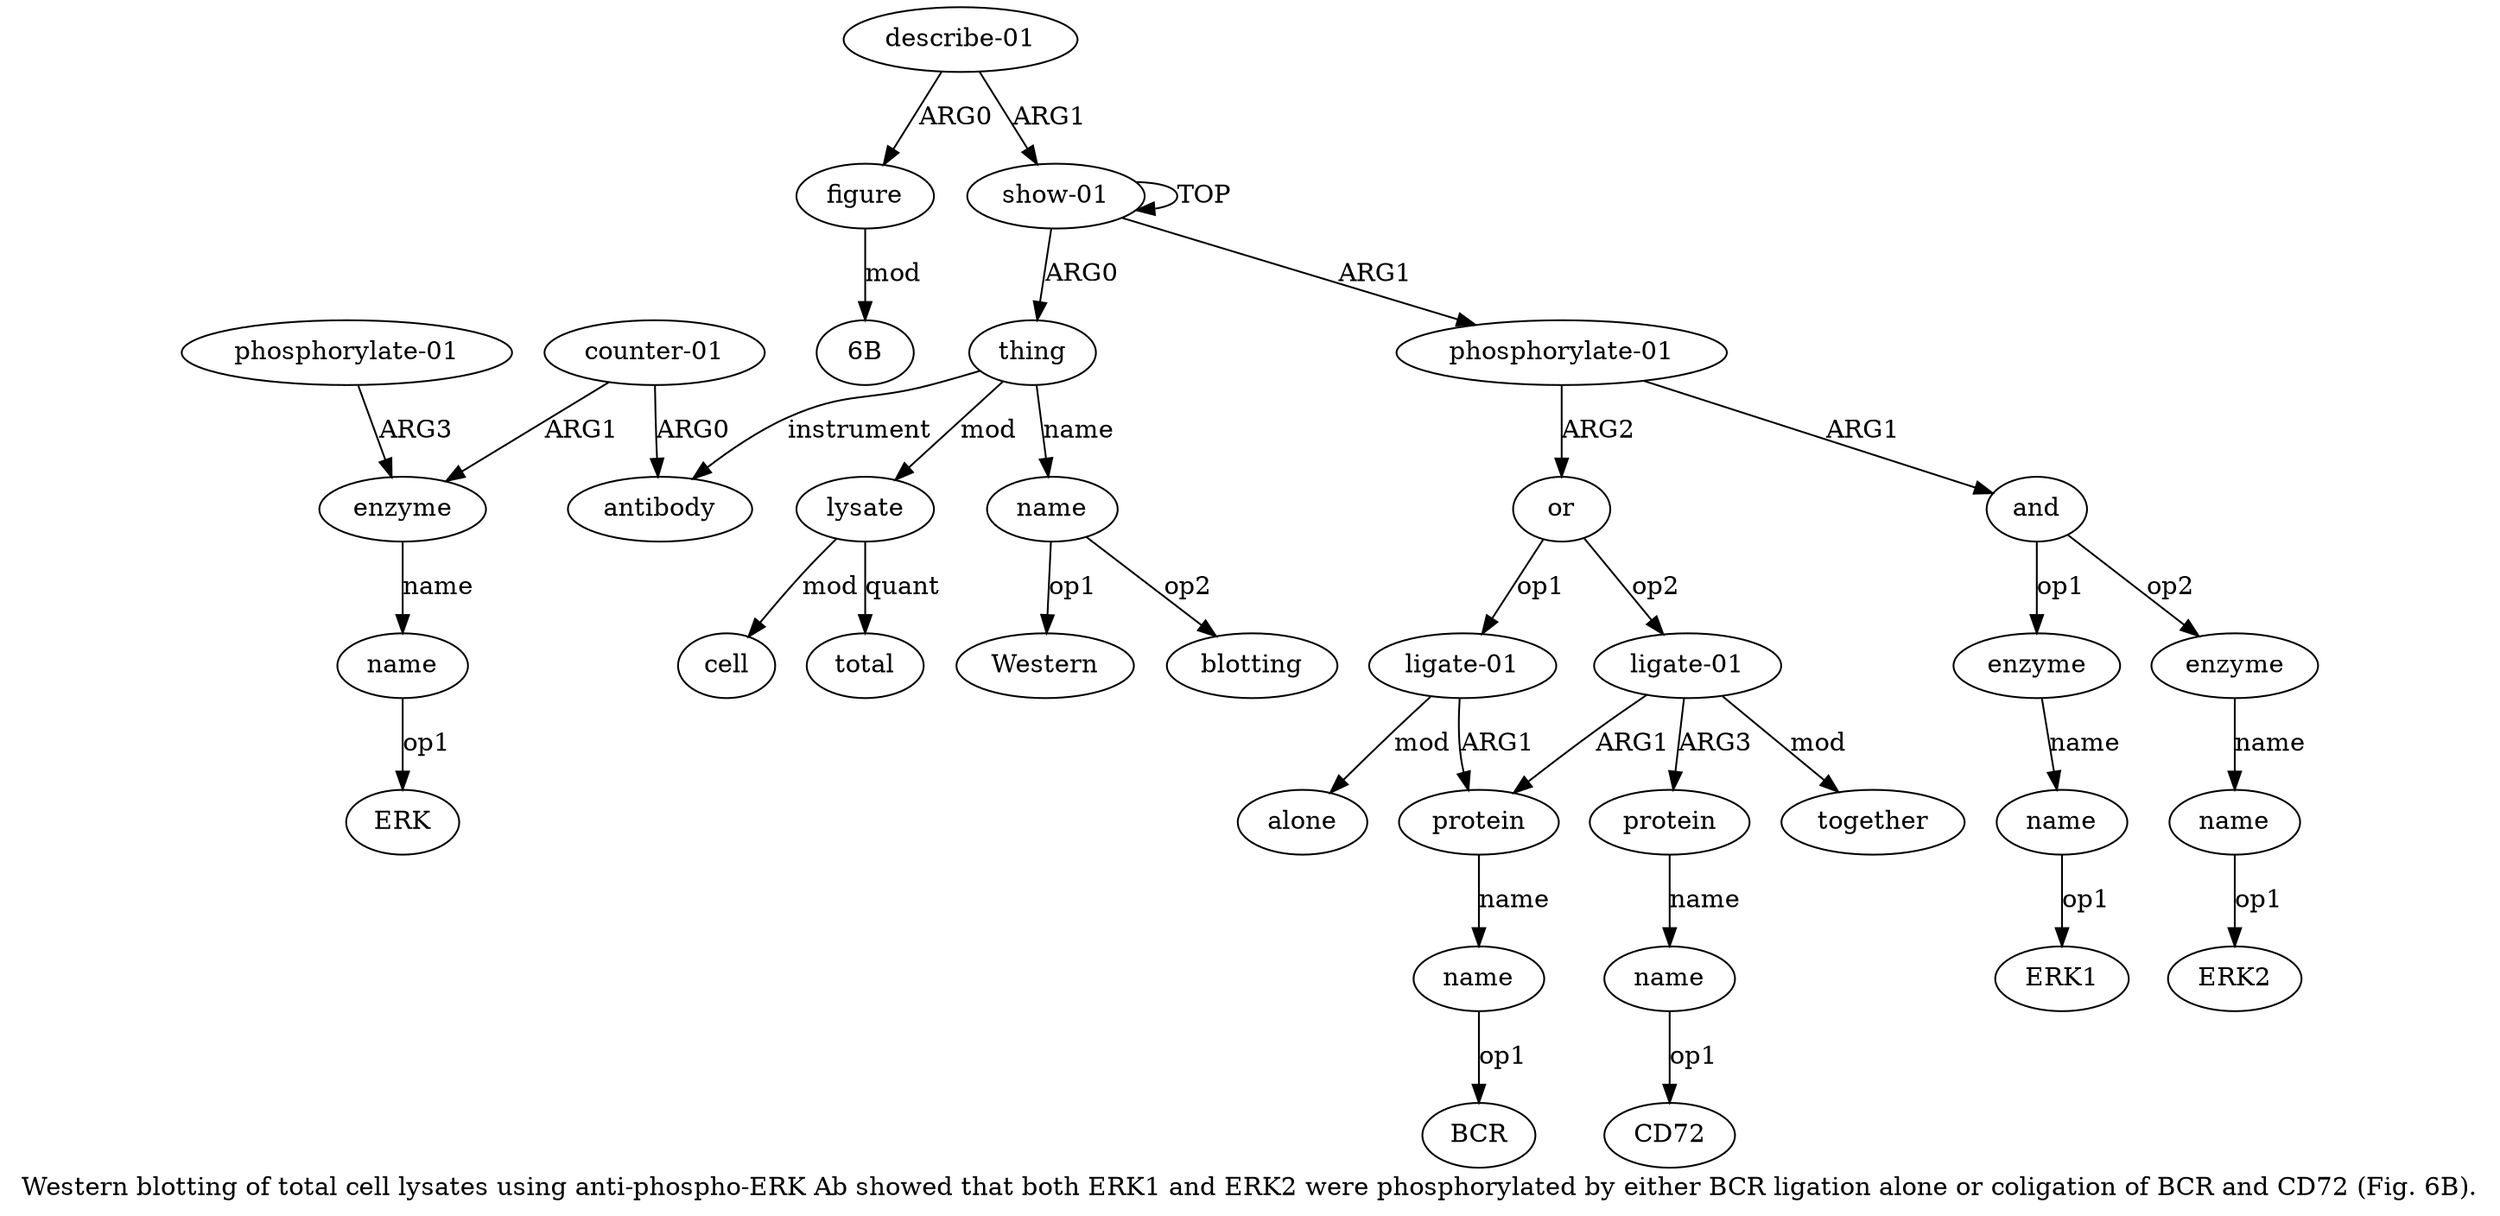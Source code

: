 digraph  {
	graph [label="Western blotting of total cell lysates using anti-phospho-ERK Ab showed that both ERK1 and ERK2 were phosphorylated by either BCR \
ligation alone or coligation of BCR and CD72 (Fig. 6B)."];
	node [label="\N"];
	a20	 [color=black,
		gold_ind=20,
		gold_label=name,
		label=name,
		test_ind=20,
		test_label=name];
	"a20 BCR"	 [color=black,
		gold_ind=-1,
		gold_label=BCR,
		label=BCR,
		test_ind=-1,
		test_label=BCR];
	a20 -> "a20 BCR" [key=0,
	color=black,
	gold_label=op1,
	label=op1,
	test_label=op1];
a21 [color=black,
	gold_ind=21,
	gold_label=alone,
	label=alone,
	test_ind=21,
	test_label=alone];
a22 [color=black,
	gold_ind=22,
	gold_label="ligate-01",
	label="ligate-01",
	test_ind=22,
	test_label="ligate-01"];
a23 [color=black,
	gold_ind=23,
	gold_label=protein,
	label=protein,
	test_ind=23,
	test_label=protein];
a22 -> a23 [key=0,
color=black,
gold_label=ARG3,
label=ARG3,
test_label=ARG3];
a25 [color=black,
gold_ind=25,
gold_label=together,
label=together,
test_ind=25,
test_label=together];
a22 -> a25 [key=0,
color=black,
gold_label=mod,
label=mod,
test_label=mod];
a19 [color=black,
gold_ind=19,
gold_label=protein,
label=protein,
test_ind=19,
test_label=protein];
a22 -> a19 [key=0,
color=black,
gold_label=ARG1,
label=ARG1,
test_label=ARG1];
a24 [color=black,
gold_ind=24,
gold_label=name,
label=name,
test_ind=24,
test_label=name];
a23 -> a24 [key=0,
color=black,
gold_label=name,
label=name,
test_label=name];
"a24 CD72" [color=black,
gold_ind=-1,
gold_label=CD72,
label=CD72,
test_ind=-1,
test_label=CD72];
a24 -> "a24 CD72" [key=0,
color=black,
gold_label=op1,
label=op1,
test_label=op1];
a26 [color=black,
gold_ind=26,
gold_label="describe-01",
label="describe-01",
test_ind=26,
test_label="describe-01"];
a27 [color=black,
gold_ind=27,
gold_label=figure,
label=figure,
test_ind=27,
test_label=figure];
a26 -> a27 [key=0,
color=black,
gold_label=ARG0,
label=ARG0,
test_label=ARG0];
a0 [color=black,
gold_ind=0,
gold_label="show-01",
label="show-01",
test_ind=0,
test_label="show-01"];
a26 -> a0 [key=0,
color=black,
gold_label=ARG1,
label=ARG1,
test_label=ARG1];
"a27 6B" [color=black,
gold_ind=-1,
gold_label="6B",
label="6B",
test_ind=-1,
test_label="6B"];
a27 -> "a27 6B" [key=0,
color=black,
gold_label=mod,
label=mod,
test_label=mod];
"a16 ERK2" [color=black,
gold_ind=-1,
gold_label=ERK2,
label=ERK2,
test_ind=-1,
test_label=ERK2];
"a2 blotting" [color=black,
gold_ind=-1,
gold_label=blotting,
label=blotting,
test_ind=-1,
test_label=blotting];
"a2 Western" [color=black,
gold_ind=-1,
gold_label=Western,
label=Western,
test_ind=-1,
test_label=Western];
a15 [color=black,
gold_ind=15,
gold_label=enzyme,
label=enzyme,
test_ind=15,
test_label=enzyme];
a16 [color=black,
gold_ind=16,
gold_label=name,
label=name,
test_ind=16,
test_label=name];
a15 -> a16 [key=0,
color=black,
gold_label=name,
label=name,
test_label=name];
a14 [color=black,
gold_ind=14,
gold_label=name,
label=name,
test_ind=14,
test_label=name];
"a14 ERK1" [color=black,
gold_ind=-1,
gold_label=ERK1,
label=ERK1,
test_ind=-1,
test_label=ERK1];
a14 -> "a14 ERK1" [key=0,
color=black,
gold_label=op1,
label=op1,
test_label=op1];
a17 [color=black,
gold_ind=17,
gold_label=or,
label=or,
test_ind=17,
test_label=or];
a17 -> a22 [key=0,
color=black,
gold_label=op2,
label=op2,
test_label=op2];
a18 [color=black,
gold_ind=18,
gold_label="ligate-01",
label="ligate-01",
test_ind=18,
test_label="ligate-01"];
a17 -> a18 [key=0,
color=black,
gold_label=op1,
label=op1,
test_label=op1];
a16 -> "a16 ERK2" [key=0,
color=black,
gold_label=op1,
label=op1,
test_label=op1];
a11 [color=black,
gold_ind=11,
gold_label="phosphorylate-01",
label="phosphorylate-01",
test_ind=11,
test_label="phosphorylate-01"];
a11 -> a17 [key=0,
color=black,
gold_label=ARG2,
label=ARG2,
test_label=ARG2];
a12 [color=black,
gold_ind=12,
gold_label=and,
label=and,
test_ind=12,
test_label=and];
a11 -> a12 [key=0,
color=black,
gold_label=ARG1,
label=ARG1,
test_label=ARG1];
a10 [color=black,
gold_ind=10,
gold_label="phosphorylate-01",
label="phosphorylate-01",
test_ind=10,
test_label="phosphorylate-01"];
a8 [color=black,
gold_ind=8,
gold_label=enzyme,
label=enzyme,
test_ind=8,
test_label=enzyme];
a10 -> a8 [key=0,
color=black,
gold_label=ARG3,
label=ARG3,
test_label=ARG3];
a13 [color=black,
gold_ind=13,
gold_label=enzyme,
label=enzyme,
test_ind=13,
test_label=enzyme];
a13 -> a14 [key=0,
color=black,
gold_label=name,
label=name,
test_label=name];
a12 -> a15 [key=0,
color=black,
gold_label=op2,
label=op2,
test_label=op2];
a12 -> a13 [key=0,
color=black,
gold_label=op1,
label=op1,
test_label=op1];
a19 -> a20 [key=0,
color=black,
gold_label=name,
label=name,
test_label=name];
a18 -> a21 [key=0,
color=black,
gold_label=mod,
label=mod,
test_label=mod];
a18 -> a19 [key=0,
color=black,
gold_label=ARG1,
label=ARG1,
test_label=ARG1];
a1 [color=black,
gold_ind=1,
gold_label=thing,
label=thing,
test_ind=1,
test_label=thing];
a3 [color=black,
gold_ind=3,
gold_label=lysate,
label=lysate,
test_ind=3,
test_label=lysate];
a1 -> a3 [key=0,
color=black,
gold_label=mod,
label=mod,
test_label=mod];
a2 [color=black,
gold_ind=2,
gold_label=name,
label=name,
test_ind=2,
test_label=name];
a1 -> a2 [key=0,
color=black,
gold_label=name,
label=name,
test_label=name];
a6 [color=black,
gold_ind=6,
gold_label=antibody,
label=antibody,
test_ind=6,
test_label=antibody];
a1 -> a6 [key=0,
color=black,
gold_label=instrument,
label=instrument,
test_label=instrument];
a0 -> a11 [key=0,
color=black,
gold_label=ARG1,
label=ARG1,
test_label=ARG1];
a0 -> a1 [key=0,
color=black,
gold_label=ARG0,
label=ARG0,
test_label=ARG0];
a0 -> a0 [key=0,
color=black,
gold_label=TOP,
label=TOP,
test_label=TOP];
a5 [color=black,
gold_ind=5,
gold_label=total,
label=total,
test_ind=5,
test_label=total];
a3 -> a5 [key=0,
color=black,
gold_label=quant,
label=quant,
test_label=quant];
a4 [color=black,
gold_ind=4,
gold_label=cell,
label=cell,
test_ind=4,
test_label=cell];
a3 -> a4 [key=0,
color=black,
gold_label=mod,
label=mod,
test_label=mod];
a2 -> "a2 blotting" [key=0,
color=black,
gold_label=op2,
label=op2,
test_label=op2];
a2 -> "a2 Western" [key=0,
color=black,
gold_label=op1,
label=op1,
test_label=op1];
a7 [color=black,
gold_ind=7,
gold_label="counter-01",
label="counter-01",
test_ind=7,
test_label="counter-01"];
a7 -> a6 [key=0,
color=black,
gold_label=ARG0,
label=ARG0,
test_label=ARG0];
a7 -> a8 [key=0,
color=black,
gold_label=ARG1,
label=ARG1,
test_label=ARG1];
a9 [color=black,
gold_ind=9,
gold_label=name,
label=name,
test_ind=9,
test_label=name];
"a9 ERK" [color=black,
gold_ind=-1,
gold_label=ERK,
label=ERK,
test_ind=-1,
test_label=ERK];
a9 -> "a9 ERK" [key=0,
color=black,
gold_label=op1,
label=op1,
test_label=op1];
a8 -> a9 [key=0,
color=black,
gold_label=name,
label=name,
test_label=name];
}
